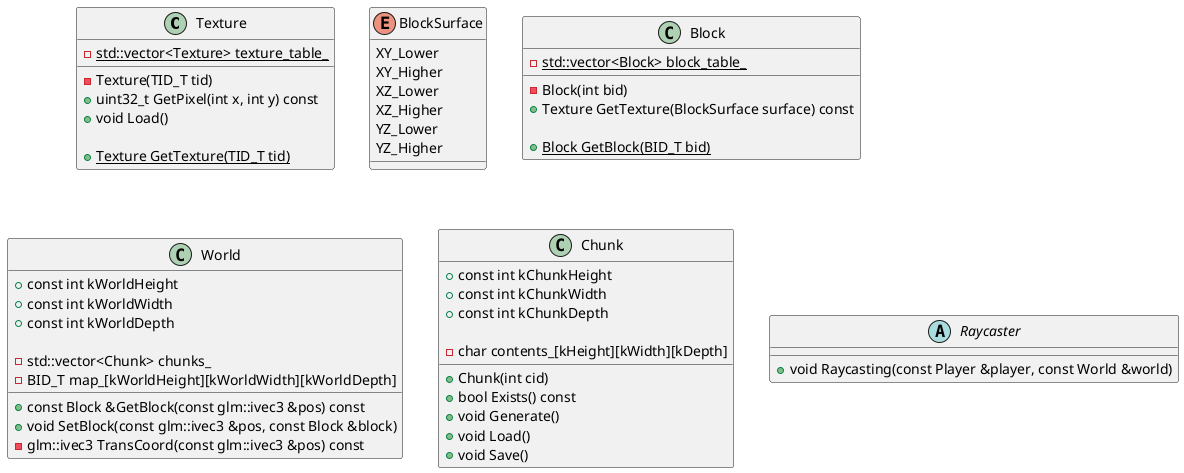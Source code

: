 @startuml

class Texture {
    - {static} std::vector<Texture> texture_table_

    - Texture(TID_T tid)
    + uint32_t GetPixel(int x, int y) const
    + void Load()

    + {static} Texture GetTexture(TID_T tid)
}

enum BlockSurface {
    XY_Lower
    XY_Higher
    XZ_Lower
    XZ_Higher
    YZ_Lower
    YZ_Higher
}
class Block {
    - {static} std::vector<Block> block_table_

    - Block(int bid)
    + Texture GetTexture(BlockSurface surface) const

    + {static} Block GetBlock(BID_T bid)
}

class World {
    + const int kWorldHeight
    + const int kWorldWidth
    + const int kWorldDepth

    - std::vector<Chunk> chunks_
    - BID_T map_[kWorldHeight][kWorldWidth][kWorldDepth]

    + const Block &GetBlock(const glm::ivec3 &pos) const
    + void SetBlock(const glm::ivec3 &pos, const Block &block)
    - glm::ivec3 TransCoord(const glm::ivec3 &pos) const
}
class Chunk {
    + const int kChunkHeight
    + const int kChunkWidth
    + const int kChunkDepth

    - char contents_[kHeight][kWidth][kDepth]

    + Chunk(int cid)
    + bool Exists() const
    + void Generate()
    + void Load()
    + void Save()
}

abstract Raycaster {
    + void Raycasting(const Player &player, const World &world)
}

@enduml
